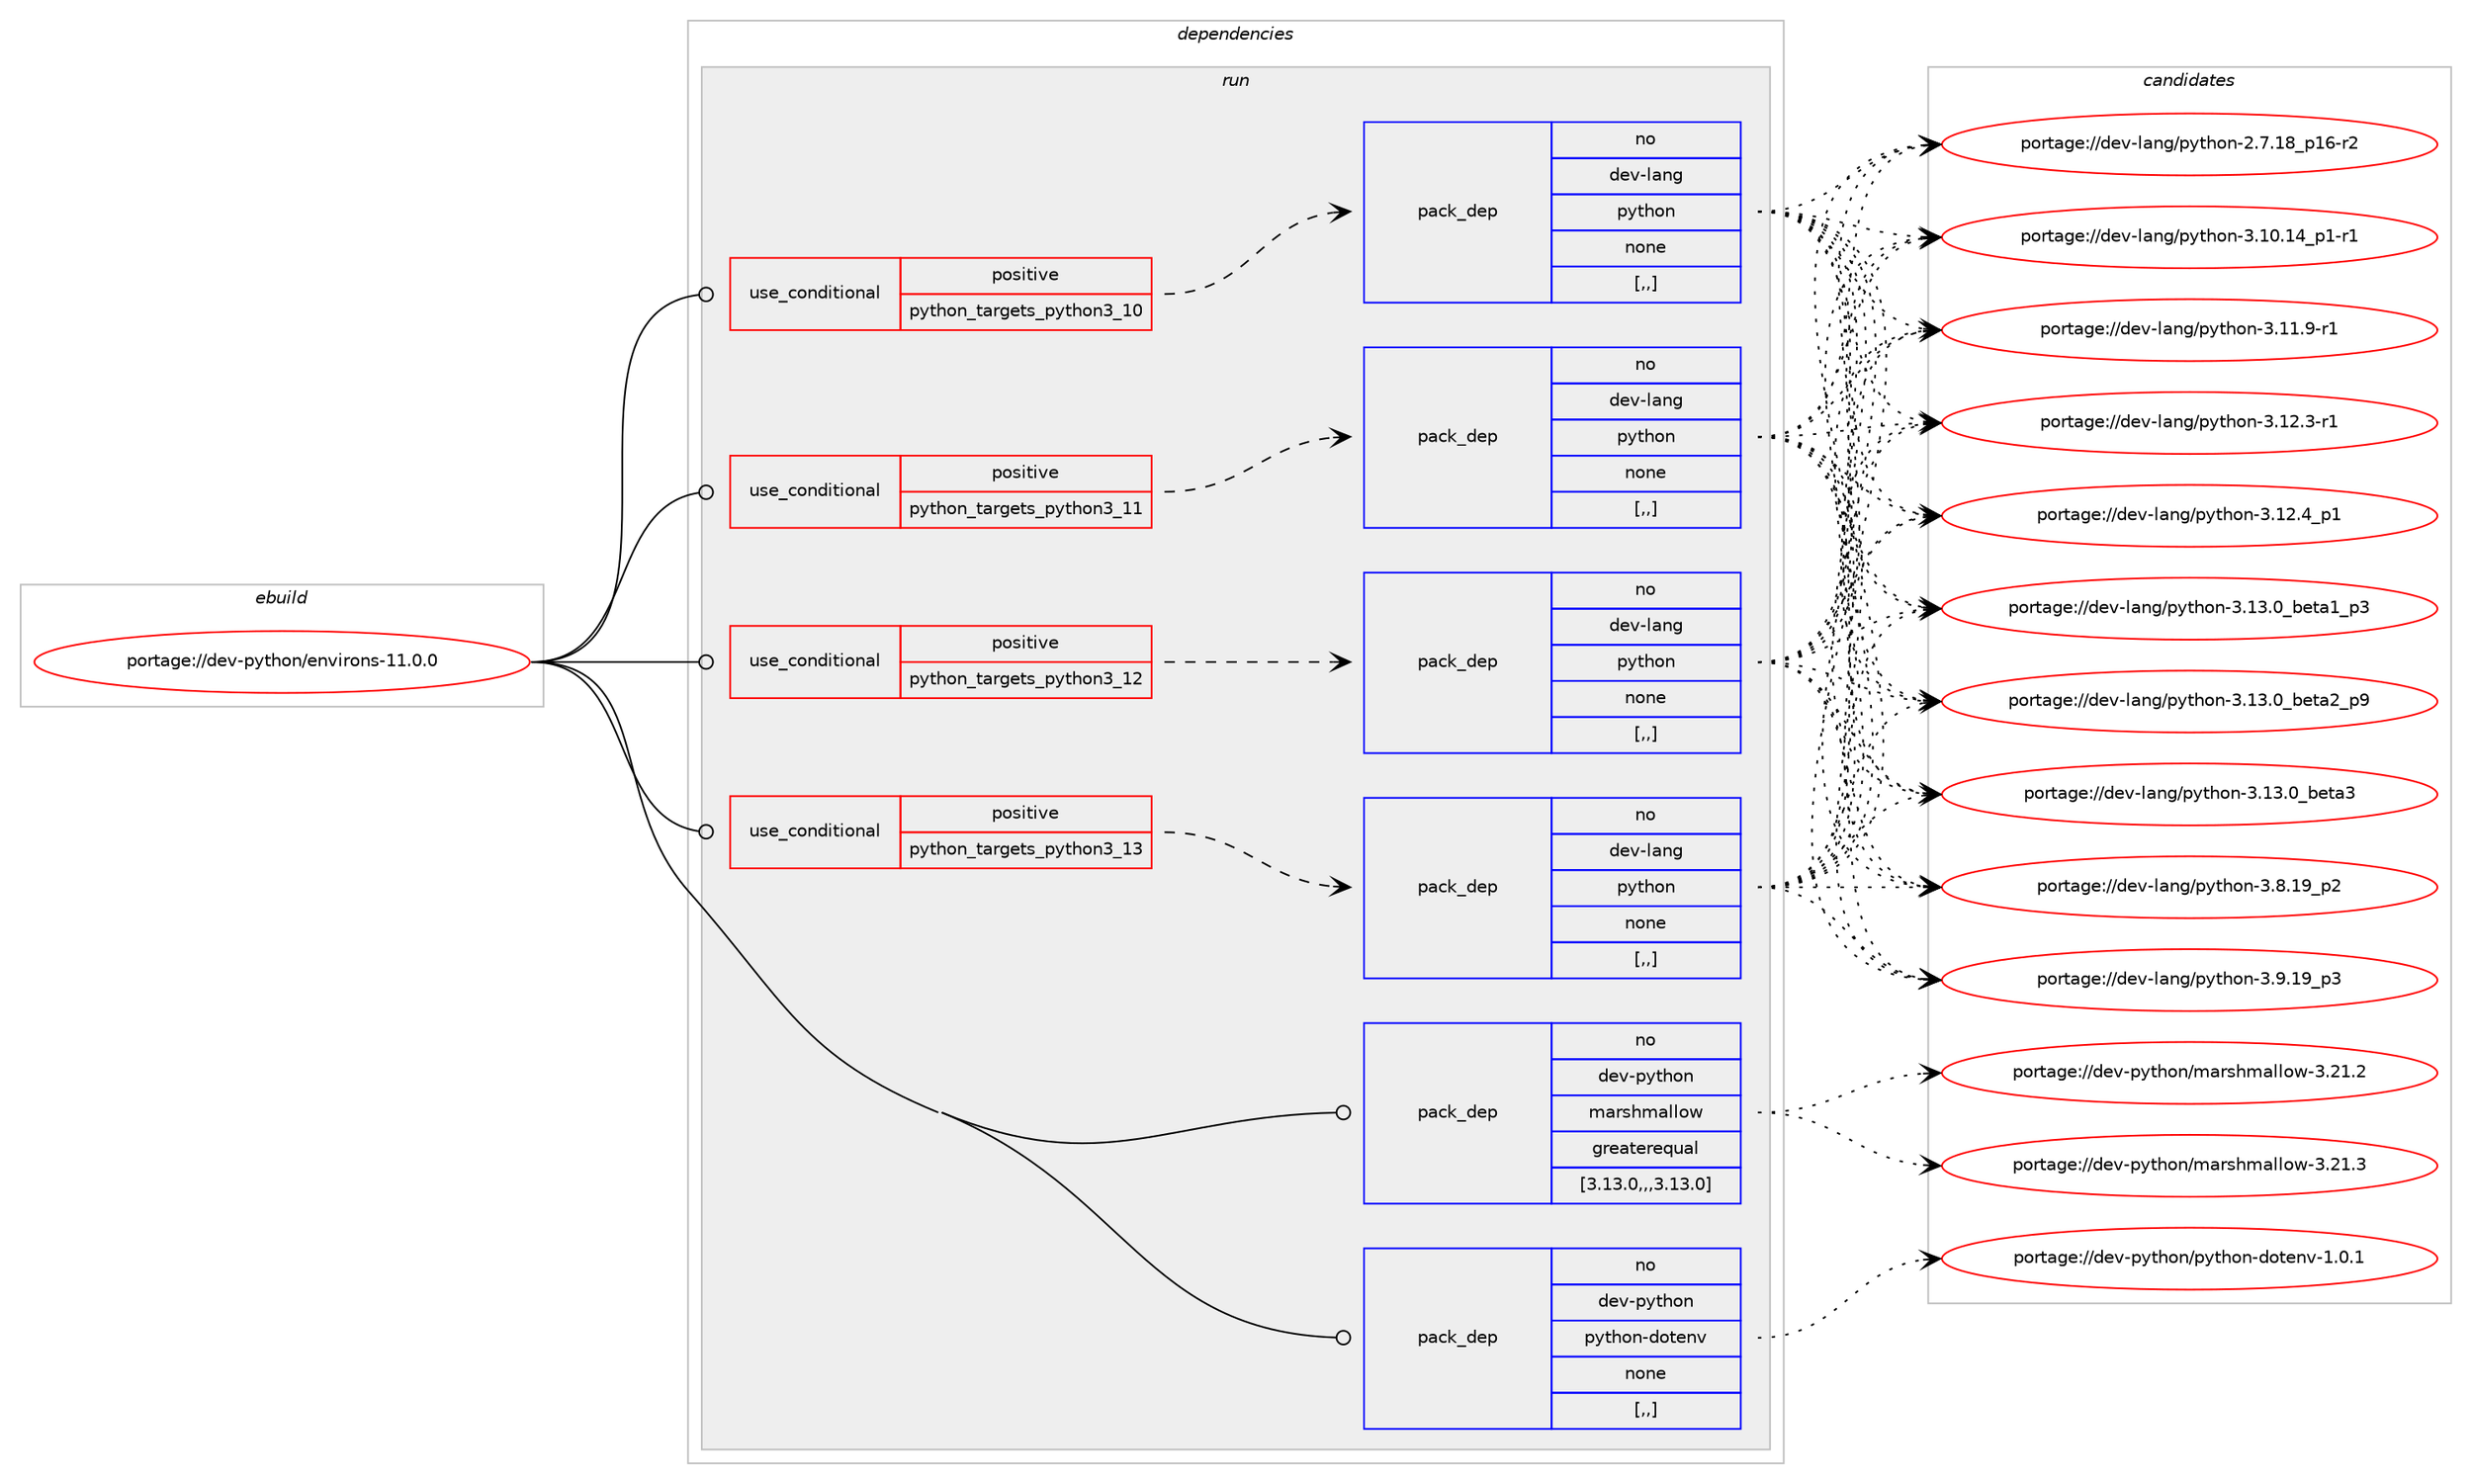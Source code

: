 digraph prolog {

# *************
# Graph options
# *************

newrank=true;
concentrate=true;
compound=true;
graph [rankdir=LR,fontname=Helvetica,fontsize=10,ranksep=1.5];#, ranksep=2.5, nodesep=0.2];
edge  [arrowhead=vee];
node  [fontname=Helvetica,fontsize=10];

# **********
# The ebuild
# **********

subgraph cluster_leftcol {
color=gray;
rank=same;
label=<<i>ebuild</i>>;
id [label="portage://dev-python/environs-11.0.0", color=red, width=4, href="../dev-python/environs-11.0.0.svg"];
}

# ****************
# The dependencies
# ****************

subgraph cluster_midcol {
color=gray;
label=<<i>dependencies</i>>;
subgraph cluster_compile {
fillcolor="#eeeeee";
style=filled;
label=<<i>compile</i>>;
}
subgraph cluster_compileandrun {
fillcolor="#eeeeee";
style=filled;
label=<<i>compile and run</i>>;
}
subgraph cluster_run {
fillcolor="#eeeeee";
style=filled;
label=<<i>run</i>>;
subgraph cond31657 {
dependency142508 [label=<<TABLE BORDER="0" CELLBORDER="1" CELLSPACING="0" CELLPADDING="4"><TR><TD ROWSPAN="3" CELLPADDING="10">use_conditional</TD></TR><TR><TD>positive</TD></TR><TR><TD>python_targets_python3_10</TD></TR></TABLE>>, shape=none, color=red];
subgraph pack109637 {
dependency142509 [label=<<TABLE BORDER="0" CELLBORDER="1" CELLSPACING="0" CELLPADDING="4" WIDTH="220"><TR><TD ROWSPAN="6" CELLPADDING="30">pack_dep</TD></TR><TR><TD WIDTH="110">no</TD></TR><TR><TD>dev-lang</TD></TR><TR><TD>python</TD></TR><TR><TD>none</TD></TR><TR><TD>[,,]</TD></TR></TABLE>>, shape=none, color=blue];
}
dependency142508:e -> dependency142509:w [weight=20,style="dashed",arrowhead="vee"];
}
id:e -> dependency142508:w [weight=20,style="solid",arrowhead="odot"];
subgraph cond31658 {
dependency142510 [label=<<TABLE BORDER="0" CELLBORDER="1" CELLSPACING="0" CELLPADDING="4"><TR><TD ROWSPAN="3" CELLPADDING="10">use_conditional</TD></TR><TR><TD>positive</TD></TR><TR><TD>python_targets_python3_11</TD></TR></TABLE>>, shape=none, color=red];
subgraph pack109638 {
dependency142511 [label=<<TABLE BORDER="0" CELLBORDER="1" CELLSPACING="0" CELLPADDING="4" WIDTH="220"><TR><TD ROWSPAN="6" CELLPADDING="30">pack_dep</TD></TR><TR><TD WIDTH="110">no</TD></TR><TR><TD>dev-lang</TD></TR><TR><TD>python</TD></TR><TR><TD>none</TD></TR><TR><TD>[,,]</TD></TR></TABLE>>, shape=none, color=blue];
}
dependency142510:e -> dependency142511:w [weight=20,style="dashed",arrowhead="vee"];
}
id:e -> dependency142510:w [weight=20,style="solid",arrowhead="odot"];
subgraph cond31659 {
dependency142512 [label=<<TABLE BORDER="0" CELLBORDER="1" CELLSPACING="0" CELLPADDING="4"><TR><TD ROWSPAN="3" CELLPADDING="10">use_conditional</TD></TR><TR><TD>positive</TD></TR><TR><TD>python_targets_python3_12</TD></TR></TABLE>>, shape=none, color=red];
subgraph pack109639 {
dependency142513 [label=<<TABLE BORDER="0" CELLBORDER="1" CELLSPACING="0" CELLPADDING="4" WIDTH="220"><TR><TD ROWSPAN="6" CELLPADDING="30">pack_dep</TD></TR><TR><TD WIDTH="110">no</TD></TR><TR><TD>dev-lang</TD></TR><TR><TD>python</TD></TR><TR><TD>none</TD></TR><TR><TD>[,,]</TD></TR></TABLE>>, shape=none, color=blue];
}
dependency142512:e -> dependency142513:w [weight=20,style="dashed",arrowhead="vee"];
}
id:e -> dependency142512:w [weight=20,style="solid",arrowhead="odot"];
subgraph cond31660 {
dependency142514 [label=<<TABLE BORDER="0" CELLBORDER="1" CELLSPACING="0" CELLPADDING="4"><TR><TD ROWSPAN="3" CELLPADDING="10">use_conditional</TD></TR><TR><TD>positive</TD></TR><TR><TD>python_targets_python3_13</TD></TR></TABLE>>, shape=none, color=red];
subgraph pack109640 {
dependency142515 [label=<<TABLE BORDER="0" CELLBORDER="1" CELLSPACING="0" CELLPADDING="4" WIDTH="220"><TR><TD ROWSPAN="6" CELLPADDING="30">pack_dep</TD></TR><TR><TD WIDTH="110">no</TD></TR><TR><TD>dev-lang</TD></TR><TR><TD>python</TD></TR><TR><TD>none</TD></TR><TR><TD>[,,]</TD></TR></TABLE>>, shape=none, color=blue];
}
dependency142514:e -> dependency142515:w [weight=20,style="dashed",arrowhead="vee"];
}
id:e -> dependency142514:w [weight=20,style="solid",arrowhead="odot"];
subgraph pack109641 {
dependency142516 [label=<<TABLE BORDER="0" CELLBORDER="1" CELLSPACING="0" CELLPADDING="4" WIDTH="220"><TR><TD ROWSPAN="6" CELLPADDING="30">pack_dep</TD></TR><TR><TD WIDTH="110">no</TD></TR><TR><TD>dev-python</TD></TR><TR><TD>marshmallow</TD></TR><TR><TD>greaterequal</TD></TR><TR><TD>[3.13.0,,,3.13.0]</TD></TR></TABLE>>, shape=none, color=blue];
}
id:e -> dependency142516:w [weight=20,style="solid",arrowhead="odot"];
subgraph pack109642 {
dependency142517 [label=<<TABLE BORDER="0" CELLBORDER="1" CELLSPACING="0" CELLPADDING="4" WIDTH="220"><TR><TD ROWSPAN="6" CELLPADDING="30">pack_dep</TD></TR><TR><TD WIDTH="110">no</TD></TR><TR><TD>dev-python</TD></TR><TR><TD>python-dotenv</TD></TR><TR><TD>none</TD></TR><TR><TD>[,,]</TD></TR></TABLE>>, shape=none, color=blue];
}
id:e -> dependency142517:w [weight=20,style="solid",arrowhead="odot"];
}
}

# **************
# The candidates
# **************

subgraph cluster_choices {
rank=same;
color=gray;
label=<<i>candidates</i>>;

subgraph choice109637 {
color=black;
nodesep=1;
choice100101118451089711010347112121116104111110455046554649569511249544511450 [label="portage://dev-lang/python-2.7.18_p16-r2", color=red, width=4,href="../dev-lang/python-2.7.18_p16-r2.svg"];
choice100101118451089711010347112121116104111110455146494846495295112494511449 [label="portage://dev-lang/python-3.10.14_p1-r1", color=red, width=4,href="../dev-lang/python-3.10.14_p1-r1.svg"];
choice100101118451089711010347112121116104111110455146494946574511449 [label="portage://dev-lang/python-3.11.9-r1", color=red, width=4,href="../dev-lang/python-3.11.9-r1.svg"];
choice100101118451089711010347112121116104111110455146495046514511449 [label="portage://dev-lang/python-3.12.3-r1", color=red, width=4,href="../dev-lang/python-3.12.3-r1.svg"];
choice100101118451089711010347112121116104111110455146495046529511249 [label="portage://dev-lang/python-3.12.4_p1", color=red, width=4,href="../dev-lang/python-3.12.4_p1.svg"];
choice10010111845108971101034711212111610411111045514649514648959810111697499511251 [label="portage://dev-lang/python-3.13.0_beta1_p3", color=red, width=4,href="../dev-lang/python-3.13.0_beta1_p3.svg"];
choice10010111845108971101034711212111610411111045514649514648959810111697509511257 [label="portage://dev-lang/python-3.13.0_beta2_p9", color=red, width=4,href="../dev-lang/python-3.13.0_beta2_p9.svg"];
choice1001011184510897110103471121211161041111104551464951464895981011169751 [label="portage://dev-lang/python-3.13.0_beta3", color=red, width=4,href="../dev-lang/python-3.13.0_beta3.svg"];
choice100101118451089711010347112121116104111110455146564649579511250 [label="portage://dev-lang/python-3.8.19_p2", color=red, width=4,href="../dev-lang/python-3.8.19_p2.svg"];
choice100101118451089711010347112121116104111110455146574649579511251 [label="portage://dev-lang/python-3.9.19_p3", color=red, width=4,href="../dev-lang/python-3.9.19_p3.svg"];
dependency142509:e -> choice100101118451089711010347112121116104111110455046554649569511249544511450:w [style=dotted,weight="100"];
dependency142509:e -> choice100101118451089711010347112121116104111110455146494846495295112494511449:w [style=dotted,weight="100"];
dependency142509:e -> choice100101118451089711010347112121116104111110455146494946574511449:w [style=dotted,weight="100"];
dependency142509:e -> choice100101118451089711010347112121116104111110455146495046514511449:w [style=dotted,weight="100"];
dependency142509:e -> choice100101118451089711010347112121116104111110455146495046529511249:w [style=dotted,weight="100"];
dependency142509:e -> choice10010111845108971101034711212111610411111045514649514648959810111697499511251:w [style=dotted,weight="100"];
dependency142509:e -> choice10010111845108971101034711212111610411111045514649514648959810111697509511257:w [style=dotted,weight="100"];
dependency142509:e -> choice1001011184510897110103471121211161041111104551464951464895981011169751:w [style=dotted,weight="100"];
dependency142509:e -> choice100101118451089711010347112121116104111110455146564649579511250:w [style=dotted,weight="100"];
dependency142509:e -> choice100101118451089711010347112121116104111110455146574649579511251:w [style=dotted,weight="100"];
}
subgraph choice109638 {
color=black;
nodesep=1;
choice100101118451089711010347112121116104111110455046554649569511249544511450 [label="portage://dev-lang/python-2.7.18_p16-r2", color=red, width=4,href="../dev-lang/python-2.7.18_p16-r2.svg"];
choice100101118451089711010347112121116104111110455146494846495295112494511449 [label="portage://dev-lang/python-3.10.14_p1-r1", color=red, width=4,href="../dev-lang/python-3.10.14_p1-r1.svg"];
choice100101118451089711010347112121116104111110455146494946574511449 [label="portage://dev-lang/python-3.11.9-r1", color=red, width=4,href="../dev-lang/python-3.11.9-r1.svg"];
choice100101118451089711010347112121116104111110455146495046514511449 [label="portage://dev-lang/python-3.12.3-r1", color=red, width=4,href="../dev-lang/python-3.12.3-r1.svg"];
choice100101118451089711010347112121116104111110455146495046529511249 [label="portage://dev-lang/python-3.12.4_p1", color=red, width=4,href="../dev-lang/python-3.12.4_p1.svg"];
choice10010111845108971101034711212111610411111045514649514648959810111697499511251 [label="portage://dev-lang/python-3.13.0_beta1_p3", color=red, width=4,href="../dev-lang/python-3.13.0_beta1_p3.svg"];
choice10010111845108971101034711212111610411111045514649514648959810111697509511257 [label="portage://dev-lang/python-3.13.0_beta2_p9", color=red, width=4,href="../dev-lang/python-3.13.0_beta2_p9.svg"];
choice1001011184510897110103471121211161041111104551464951464895981011169751 [label="portage://dev-lang/python-3.13.0_beta3", color=red, width=4,href="../dev-lang/python-3.13.0_beta3.svg"];
choice100101118451089711010347112121116104111110455146564649579511250 [label="portage://dev-lang/python-3.8.19_p2", color=red, width=4,href="../dev-lang/python-3.8.19_p2.svg"];
choice100101118451089711010347112121116104111110455146574649579511251 [label="portage://dev-lang/python-3.9.19_p3", color=red, width=4,href="../dev-lang/python-3.9.19_p3.svg"];
dependency142511:e -> choice100101118451089711010347112121116104111110455046554649569511249544511450:w [style=dotted,weight="100"];
dependency142511:e -> choice100101118451089711010347112121116104111110455146494846495295112494511449:w [style=dotted,weight="100"];
dependency142511:e -> choice100101118451089711010347112121116104111110455146494946574511449:w [style=dotted,weight="100"];
dependency142511:e -> choice100101118451089711010347112121116104111110455146495046514511449:w [style=dotted,weight="100"];
dependency142511:e -> choice100101118451089711010347112121116104111110455146495046529511249:w [style=dotted,weight="100"];
dependency142511:e -> choice10010111845108971101034711212111610411111045514649514648959810111697499511251:w [style=dotted,weight="100"];
dependency142511:e -> choice10010111845108971101034711212111610411111045514649514648959810111697509511257:w [style=dotted,weight="100"];
dependency142511:e -> choice1001011184510897110103471121211161041111104551464951464895981011169751:w [style=dotted,weight="100"];
dependency142511:e -> choice100101118451089711010347112121116104111110455146564649579511250:w [style=dotted,weight="100"];
dependency142511:e -> choice100101118451089711010347112121116104111110455146574649579511251:w [style=dotted,weight="100"];
}
subgraph choice109639 {
color=black;
nodesep=1;
choice100101118451089711010347112121116104111110455046554649569511249544511450 [label="portage://dev-lang/python-2.7.18_p16-r2", color=red, width=4,href="../dev-lang/python-2.7.18_p16-r2.svg"];
choice100101118451089711010347112121116104111110455146494846495295112494511449 [label="portage://dev-lang/python-3.10.14_p1-r1", color=red, width=4,href="../dev-lang/python-3.10.14_p1-r1.svg"];
choice100101118451089711010347112121116104111110455146494946574511449 [label="portage://dev-lang/python-3.11.9-r1", color=red, width=4,href="../dev-lang/python-3.11.9-r1.svg"];
choice100101118451089711010347112121116104111110455146495046514511449 [label="portage://dev-lang/python-3.12.3-r1", color=red, width=4,href="../dev-lang/python-3.12.3-r1.svg"];
choice100101118451089711010347112121116104111110455146495046529511249 [label="portage://dev-lang/python-3.12.4_p1", color=red, width=4,href="../dev-lang/python-3.12.4_p1.svg"];
choice10010111845108971101034711212111610411111045514649514648959810111697499511251 [label="portage://dev-lang/python-3.13.0_beta1_p3", color=red, width=4,href="../dev-lang/python-3.13.0_beta1_p3.svg"];
choice10010111845108971101034711212111610411111045514649514648959810111697509511257 [label="portage://dev-lang/python-3.13.0_beta2_p9", color=red, width=4,href="../dev-lang/python-3.13.0_beta2_p9.svg"];
choice1001011184510897110103471121211161041111104551464951464895981011169751 [label="portage://dev-lang/python-3.13.0_beta3", color=red, width=4,href="../dev-lang/python-3.13.0_beta3.svg"];
choice100101118451089711010347112121116104111110455146564649579511250 [label="portage://dev-lang/python-3.8.19_p2", color=red, width=4,href="../dev-lang/python-3.8.19_p2.svg"];
choice100101118451089711010347112121116104111110455146574649579511251 [label="portage://dev-lang/python-3.9.19_p3", color=red, width=4,href="../dev-lang/python-3.9.19_p3.svg"];
dependency142513:e -> choice100101118451089711010347112121116104111110455046554649569511249544511450:w [style=dotted,weight="100"];
dependency142513:e -> choice100101118451089711010347112121116104111110455146494846495295112494511449:w [style=dotted,weight="100"];
dependency142513:e -> choice100101118451089711010347112121116104111110455146494946574511449:w [style=dotted,weight="100"];
dependency142513:e -> choice100101118451089711010347112121116104111110455146495046514511449:w [style=dotted,weight="100"];
dependency142513:e -> choice100101118451089711010347112121116104111110455146495046529511249:w [style=dotted,weight="100"];
dependency142513:e -> choice10010111845108971101034711212111610411111045514649514648959810111697499511251:w [style=dotted,weight="100"];
dependency142513:e -> choice10010111845108971101034711212111610411111045514649514648959810111697509511257:w [style=dotted,weight="100"];
dependency142513:e -> choice1001011184510897110103471121211161041111104551464951464895981011169751:w [style=dotted,weight="100"];
dependency142513:e -> choice100101118451089711010347112121116104111110455146564649579511250:w [style=dotted,weight="100"];
dependency142513:e -> choice100101118451089711010347112121116104111110455146574649579511251:w [style=dotted,weight="100"];
}
subgraph choice109640 {
color=black;
nodesep=1;
choice100101118451089711010347112121116104111110455046554649569511249544511450 [label="portage://dev-lang/python-2.7.18_p16-r2", color=red, width=4,href="../dev-lang/python-2.7.18_p16-r2.svg"];
choice100101118451089711010347112121116104111110455146494846495295112494511449 [label="portage://dev-lang/python-3.10.14_p1-r1", color=red, width=4,href="../dev-lang/python-3.10.14_p1-r1.svg"];
choice100101118451089711010347112121116104111110455146494946574511449 [label="portage://dev-lang/python-3.11.9-r1", color=red, width=4,href="../dev-lang/python-3.11.9-r1.svg"];
choice100101118451089711010347112121116104111110455146495046514511449 [label="portage://dev-lang/python-3.12.3-r1", color=red, width=4,href="../dev-lang/python-3.12.3-r1.svg"];
choice100101118451089711010347112121116104111110455146495046529511249 [label="portage://dev-lang/python-3.12.4_p1", color=red, width=4,href="../dev-lang/python-3.12.4_p1.svg"];
choice10010111845108971101034711212111610411111045514649514648959810111697499511251 [label="portage://dev-lang/python-3.13.0_beta1_p3", color=red, width=4,href="../dev-lang/python-3.13.0_beta1_p3.svg"];
choice10010111845108971101034711212111610411111045514649514648959810111697509511257 [label="portage://dev-lang/python-3.13.0_beta2_p9", color=red, width=4,href="../dev-lang/python-3.13.0_beta2_p9.svg"];
choice1001011184510897110103471121211161041111104551464951464895981011169751 [label="portage://dev-lang/python-3.13.0_beta3", color=red, width=4,href="../dev-lang/python-3.13.0_beta3.svg"];
choice100101118451089711010347112121116104111110455146564649579511250 [label="portage://dev-lang/python-3.8.19_p2", color=red, width=4,href="../dev-lang/python-3.8.19_p2.svg"];
choice100101118451089711010347112121116104111110455146574649579511251 [label="portage://dev-lang/python-3.9.19_p3", color=red, width=4,href="../dev-lang/python-3.9.19_p3.svg"];
dependency142515:e -> choice100101118451089711010347112121116104111110455046554649569511249544511450:w [style=dotted,weight="100"];
dependency142515:e -> choice100101118451089711010347112121116104111110455146494846495295112494511449:w [style=dotted,weight="100"];
dependency142515:e -> choice100101118451089711010347112121116104111110455146494946574511449:w [style=dotted,weight="100"];
dependency142515:e -> choice100101118451089711010347112121116104111110455146495046514511449:w [style=dotted,weight="100"];
dependency142515:e -> choice100101118451089711010347112121116104111110455146495046529511249:w [style=dotted,weight="100"];
dependency142515:e -> choice10010111845108971101034711212111610411111045514649514648959810111697499511251:w [style=dotted,weight="100"];
dependency142515:e -> choice10010111845108971101034711212111610411111045514649514648959810111697509511257:w [style=dotted,weight="100"];
dependency142515:e -> choice1001011184510897110103471121211161041111104551464951464895981011169751:w [style=dotted,weight="100"];
dependency142515:e -> choice100101118451089711010347112121116104111110455146564649579511250:w [style=dotted,weight="100"];
dependency142515:e -> choice100101118451089711010347112121116104111110455146574649579511251:w [style=dotted,weight="100"];
}
subgraph choice109641 {
color=black;
nodesep=1;
choice1001011184511212111610411111047109971141151041099710810811111945514650494650 [label="portage://dev-python/marshmallow-3.21.2", color=red, width=4,href="../dev-python/marshmallow-3.21.2.svg"];
choice1001011184511212111610411111047109971141151041099710810811111945514650494651 [label="portage://dev-python/marshmallow-3.21.3", color=red, width=4,href="../dev-python/marshmallow-3.21.3.svg"];
dependency142516:e -> choice1001011184511212111610411111047109971141151041099710810811111945514650494650:w [style=dotted,weight="100"];
dependency142516:e -> choice1001011184511212111610411111047109971141151041099710810811111945514650494651:w [style=dotted,weight="100"];
}
subgraph choice109642 {
color=black;
nodesep=1;
choice100101118451121211161041111104711212111610411111045100111116101110118454946484649 [label="portage://dev-python/python-dotenv-1.0.1", color=red, width=4,href="../dev-python/python-dotenv-1.0.1.svg"];
dependency142517:e -> choice100101118451121211161041111104711212111610411111045100111116101110118454946484649:w [style=dotted,weight="100"];
}
}

}
